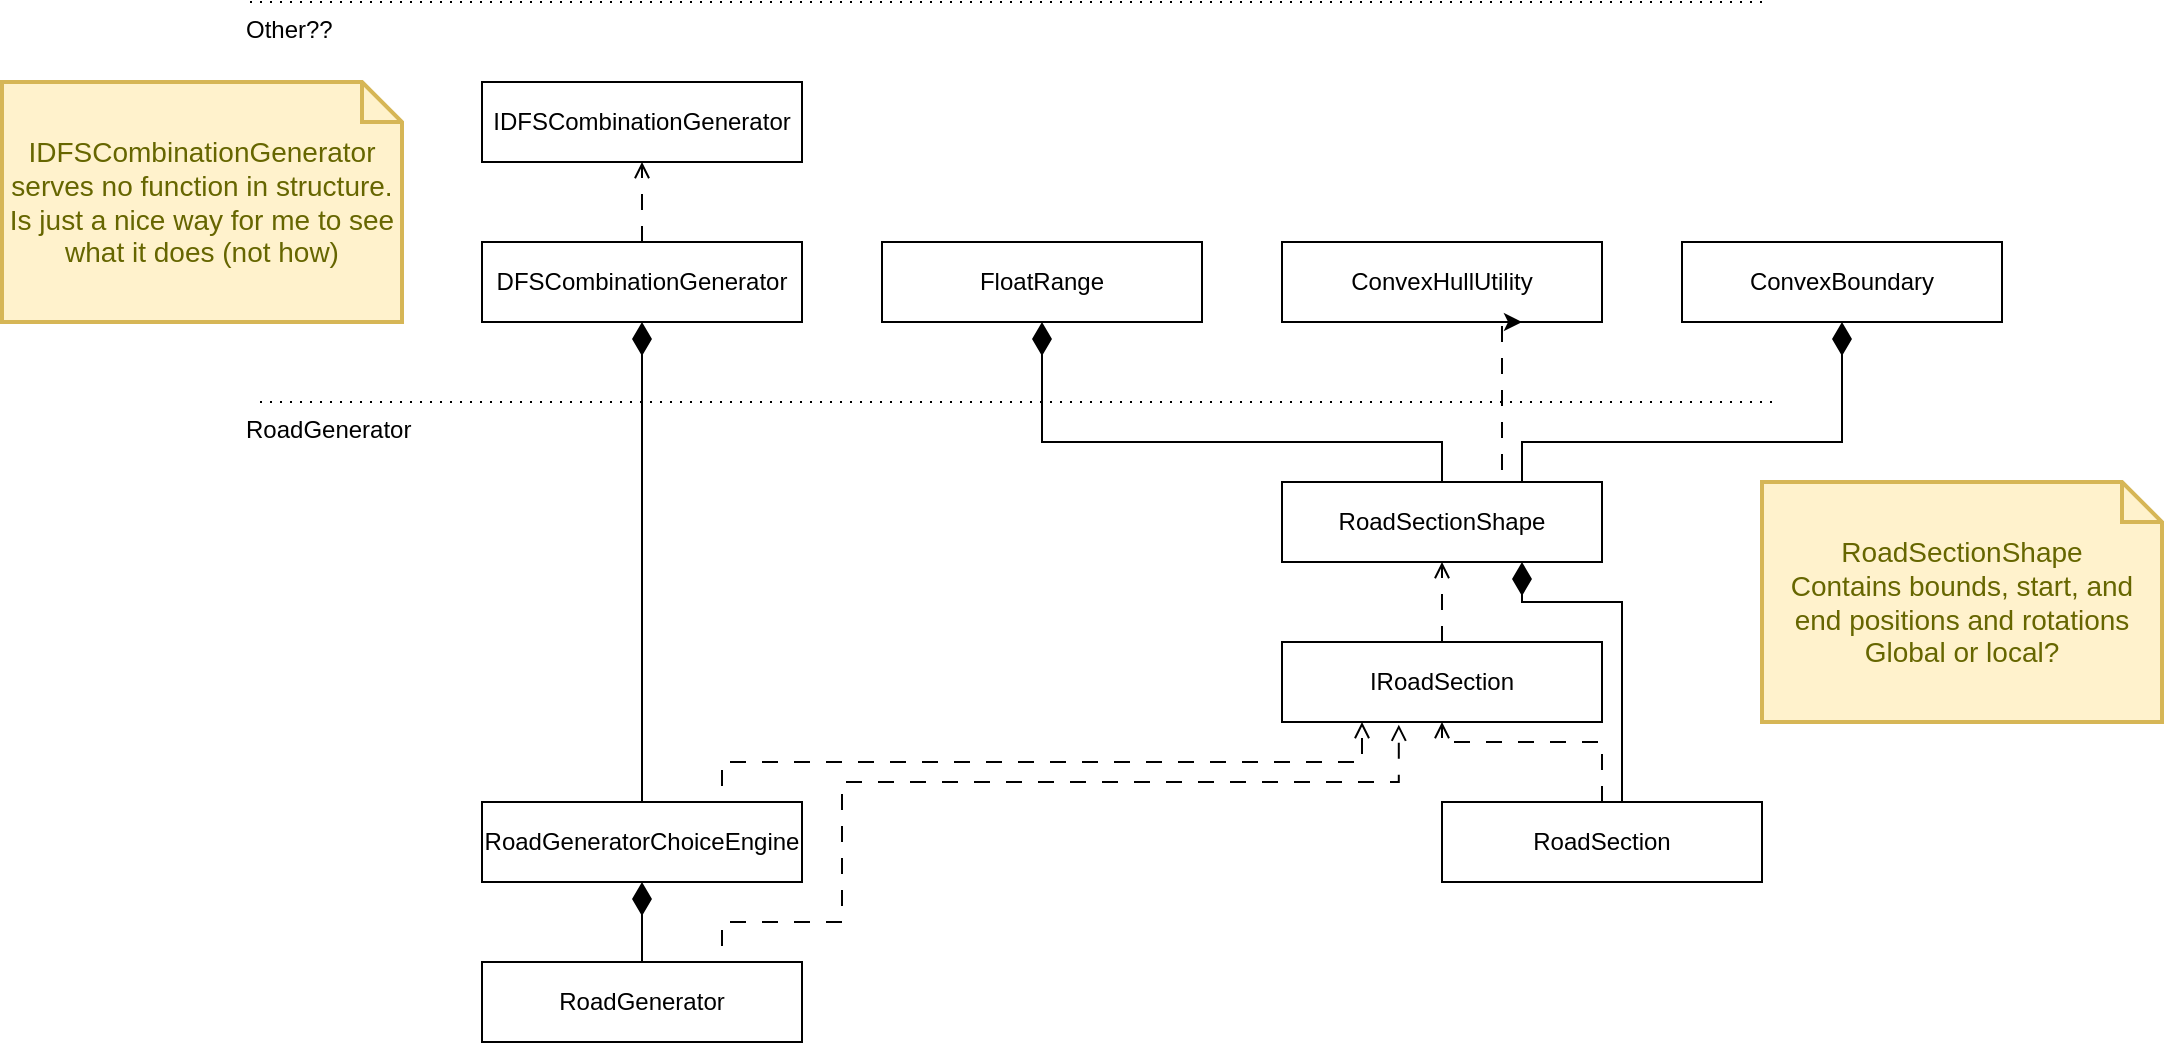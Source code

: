 <mxfile version="20.8.10" type="device"><diagram name="Page-1" id="ZqLKZNS-8cAULuF51tek"><mxGraphModel dx="1487" dy="745" grid="1" gridSize="10" guides="1" tooltips="1" connect="1" arrows="1" fold="1" page="1" pageScale="1" pageWidth="850" pageHeight="1100" math="0" shadow="0"><root><mxCell id="0"/><mxCell id="1" parent="0"/><mxCell id="9JNjusIEbQfy5Bs6EutA-8" value="ConvexHullUtility" style="rounded=0;whiteSpace=wrap;html=1;" parent="1" vertex="1"><mxGeometry x="560" y="160" width="160" height="40" as="geometry"/></mxCell><mxCell id="7dWgCWuQzl3VVJodZoiH-3" style="edgeStyle=orthogonalEdgeStyle;rounded=0;orthogonalLoop=1;jettySize=auto;html=1;exitX=0.5;exitY=0;exitDx=0;exitDy=0;entryX=0.5;entryY=1;entryDx=0;entryDy=0;dashed=1;dashPattern=8 8;endArrow=open;endFill=0;" parent="1" source="9JNjusIEbQfy5Bs6EutA-9" target="9JNjusIEbQfy5Bs6EutA-26" edge="1"><mxGeometry relative="1" as="geometry"/></mxCell><mxCell id="9JNjusIEbQfy5Bs6EutA-9" value="DFSCombinationGenerator" style="rounded=0;whiteSpace=wrap;html=1;" parent="1" vertex="1"><mxGeometry x="160" y="160" width="160" height="40" as="geometry"/></mxCell><mxCell id="7dWgCWuQzl3VVJodZoiH-8" style="edgeStyle=orthogonalEdgeStyle;rounded=0;orthogonalLoop=1;jettySize=auto;html=1;exitX=0.5;exitY=0;exitDx=0;exitDy=0;entryX=0.5;entryY=1;entryDx=0;entryDy=0;endArrow=diamondThin;endFill=1;endSize=14;" parent="1" source="9JNjusIEbQfy5Bs6EutA-2" target="9JNjusIEbQfy5Bs6EutA-9" edge="1"><mxGeometry relative="1" as="geometry"/></mxCell><mxCell id="9JNjusIEbQfy5Bs6EutA-2" value="RoadGeneratorChoiceEngine" style="rounded=0;whiteSpace=wrap;html=1;" parent="1" vertex="1"><mxGeometry x="160" y="440" width="160" height="40" as="geometry"/></mxCell><mxCell id="9JNjusIEbQfy5Bs6EutA-22" style="edgeStyle=orthogonalEdgeStyle;rounded=0;orthogonalLoop=1;jettySize=auto;html=1;exitX=0.5;exitY=0;exitDx=0;exitDy=0;entryX=0.5;entryY=1;entryDx=0;entryDy=0;dashed=1;dashPattern=8 8;endArrow=open;endFill=0;" parent="1" source="9JNjusIEbQfy5Bs6EutA-4" target="9JNjusIEbQfy5Bs6EutA-21" edge="1"><mxGeometry relative="1" as="geometry"/></mxCell><mxCell id="9JNjusIEbQfy5Bs6EutA-4" value="IRoadSection" style="rounded=0;whiteSpace=wrap;html=1;" parent="1" vertex="1"><mxGeometry x="560" y="360" width="160" height="40" as="geometry"/></mxCell><mxCell id="9JNjusIEbQfy5Bs6EutA-51" style="edgeStyle=orthogonalEdgeStyle;rounded=0;orthogonalLoop=1;jettySize=auto;html=1;exitX=0.5;exitY=0;exitDx=0;exitDy=0;entryX=0.5;entryY=1;entryDx=0;entryDy=0;dashed=1;dashPattern=8 8;endArrow=open;endFill=0;" parent="1" source="9JNjusIEbQfy5Bs6EutA-6" target="9JNjusIEbQfy5Bs6EutA-4" edge="1"><mxGeometry relative="1" as="geometry"><Array as="points"><mxPoint x="720" y="410"/><mxPoint x="640" y="410"/></Array></mxGeometry></mxCell><mxCell id="7dWgCWuQzl3VVJodZoiH-12" style="edgeStyle=orthogonalEdgeStyle;rounded=0;orthogonalLoop=1;jettySize=auto;html=1;exitX=0.5;exitY=0;exitDx=0;exitDy=0;entryX=0.75;entryY=1;entryDx=0;entryDy=0;endArrow=diamondThin;endFill=1;endSize=14;" parent="1" source="9JNjusIEbQfy5Bs6EutA-6" target="9JNjusIEbQfy5Bs6EutA-21" edge="1"><mxGeometry relative="1" as="geometry"><Array as="points"><mxPoint x="730" y="440"/><mxPoint x="730" y="340"/><mxPoint x="680" y="340"/></Array></mxGeometry></mxCell><mxCell id="9JNjusIEbQfy5Bs6EutA-6" value="RoadSection" style="rounded=0;whiteSpace=wrap;html=1;" parent="1" vertex="1"><mxGeometry x="640" y="440" width="160" height="40" as="geometry"/></mxCell><mxCell id="9JNjusIEbQfy5Bs6EutA-17" style="edgeStyle=orthogonalEdgeStyle;rounded=0;orthogonalLoop=1;jettySize=auto;html=1;exitX=0.5;exitY=0;exitDx=0;exitDy=0;entryX=0.25;entryY=1;entryDx=0;entryDy=0;dashed=1;dashPattern=8 8;endArrow=open;endFill=0;" parent="1" source="9JNjusIEbQfy5Bs6EutA-2" target="9JNjusIEbQfy5Bs6EutA-4" edge="1"><mxGeometry relative="1" as="geometry"><Array as="points"><mxPoint x="280" y="440"/><mxPoint x="280" y="420"/><mxPoint x="600" y="420"/></Array></mxGeometry></mxCell><mxCell id="9JNjusIEbQfy5Bs6EutA-19" style="edgeStyle=orthogonalEdgeStyle;rounded=0;orthogonalLoop=1;jettySize=auto;html=1;exitX=0.5;exitY=0;exitDx=0;exitDy=0;entryX=0.365;entryY=1.033;entryDx=0;entryDy=0;entryPerimeter=0;dashed=1;dashPattern=8 8;endArrow=open;endFill=0;" parent="1" source="9JNjusIEbQfy5Bs6EutA-1" target="9JNjusIEbQfy5Bs6EutA-4" edge="1"><mxGeometry relative="1" as="geometry"><Array as="points"><mxPoint x="280" y="520"/><mxPoint x="280" y="500"/><mxPoint x="340" y="500"/><mxPoint x="340" y="430"/><mxPoint x="618" y="430"/></Array></mxGeometry></mxCell><mxCell id="7dWgCWuQzl3VVJodZoiH-7" style="edgeStyle=orthogonalEdgeStyle;rounded=0;orthogonalLoop=1;jettySize=auto;html=1;exitX=0.5;exitY=0;exitDx=0;exitDy=0;entryX=0.5;entryY=1;entryDx=0;entryDy=0;endArrow=diamondThin;endFill=1;endSize=14;" parent="1" source="9JNjusIEbQfy5Bs6EutA-1" target="9JNjusIEbQfy5Bs6EutA-2" edge="1"><mxGeometry relative="1" as="geometry"/></mxCell><mxCell id="9JNjusIEbQfy5Bs6EutA-1" value="RoadGenerator" style="rounded=0;whiteSpace=wrap;html=1;" parent="1" vertex="1"><mxGeometry x="160" y="520" width="160" height="40" as="geometry"/></mxCell><mxCell id="9JNjusIEbQfy5Bs6EutA-20" value="FloatRange" style="rounded=0;whiteSpace=wrap;html=1;" parent="1" vertex="1"><mxGeometry x="360" y="160" width="160" height="40" as="geometry"/></mxCell><mxCell id="7dWgCWuQzl3VVJodZoiH-10" style="edgeStyle=orthogonalEdgeStyle;rounded=0;orthogonalLoop=1;jettySize=auto;html=1;exitX=0.5;exitY=0;exitDx=0;exitDy=0;entryX=0.5;entryY=1;entryDx=0;entryDy=0;endArrow=diamondThin;endFill=1;endSize=14;" parent="1" source="9JNjusIEbQfy5Bs6EutA-21" target="9JNjusIEbQfy5Bs6EutA-20" edge="1"><mxGeometry relative="1" as="geometry"><Array as="points"><mxPoint x="640" y="260"/><mxPoint x="440" y="260"/></Array></mxGeometry></mxCell><mxCell id="MxPG3PwILAnZgMtR6_9h-3" style="edgeStyle=orthogonalEdgeStyle;rounded=0;orthogonalLoop=1;jettySize=auto;html=1;exitX=0.75;exitY=0;exitDx=0;exitDy=0;entryX=0.75;entryY=1;entryDx=0;entryDy=0;dashed=1;dashPattern=8 8;" edge="1" parent="1" source="9JNjusIEbQfy5Bs6EutA-21" target="9JNjusIEbQfy5Bs6EutA-8"><mxGeometry relative="1" as="geometry"><Array as="points"><mxPoint x="670" y="280"/><mxPoint x="670" y="200"/></Array></mxGeometry></mxCell><mxCell id="MxPG3PwILAnZgMtR6_9h-7" style="edgeStyle=orthogonalEdgeStyle;rounded=0;orthogonalLoop=1;jettySize=auto;html=1;exitX=0.75;exitY=0;exitDx=0;exitDy=0;entryX=0.5;entryY=1;entryDx=0;entryDy=0;endArrow=diamondThin;endFill=1;jumpSize=14;startSize=14;endSize=14;" edge="1" parent="1" source="9JNjusIEbQfy5Bs6EutA-21" target="MxPG3PwILAnZgMtR6_9h-6"><mxGeometry relative="1" as="geometry"><Array as="points"><mxPoint x="680" y="260"/><mxPoint x="840" y="260"/></Array></mxGeometry></mxCell><mxCell id="9JNjusIEbQfy5Bs6EutA-21" value="RoadSectionShape" style="rounded=0;whiteSpace=wrap;html=1;" parent="1" vertex="1"><mxGeometry x="560" y="280" width="160" height="40" as="geometry"/></mxCell><mxCell id="9JNjusIEbQfy5Bs6EutA-26" value="IDFSCombinationGenerator" style="rounded=0;whiteSpace=wrap;html=1;" parent="1" vertex="1"><mxGeometry x="160" y="80" width="160" height="40" as="geometry"/></mxCell><mxCell id="9JNjusIEbQfy5Bs6EutA-38" value="" style="endArrow=none;html=1;rounded=0;dashed=1;dashPattern=1 4;" parent="1" edge="1"><mxGeometry width="50" height="50" relative="1" as="geometry"><mxPoint x="805" y="240" as="sourcePoint"/><mxPoint x="45" y="240" as="targetPoint"/></mxGeometry></mxCell><mxCell id="9JNjusIEbQfy5Bs6EutA-39" value="RoadGenerator" style="text;html=1;align=left;verticalAlign=top;resizable=0;points=[];autosize=1;strokeColor=none;fillColor=none;" parent="1" vertex="1"><mxGeometry x="40" y="240" width="110" height="30" as="geometry"/></mxCell><mxCell id="9JNjusIEbQfy5Bs6EutA-49" value="" style="endArrow=none;html=1;rounded=0;dashed=1;dashPattern=1 4;" parent="1" edge="1"><mxGeometry width="50" height="50" relative="1" as="geometry"><mxPoint x="800" y="40" as="sourcePoint"/><mxPoint x="40" y="40" as="targetPoint"/></mxGeometry></mxCell><mxCell id="9JNjusIEbQfy5Bs6EutA-50" value="Other??" style="text;html=1;align=left;verticalAlign=top;resizable=0;points=[];autosize=1;strokeColor=none;fillColor=none;" parent="1" vertex="1"><mxGeometry x="40" y="40" width="70" height="30" as="geometry"/></mxCell><mxCell id="MxPG3PwILAnZgMtR6_9h-1" value="RoadSectionShape&lt;br&gt;Contains bounds, start, and end positions and rotations&lt;br&gt;Global or local?" style="shape=note;strokeWidth=2;fontSize=14;size=20;whiteSpace=wrap;html=1;fillColor=#fff2cc;strokeColor=#d6b656;fontColor=#666600;" vertex="1" parent="1"><mxGeometry x="800" y="280" width="200" height="120" as="geometry"/></mxCell><mxCell id="MxPG3PwILAnZgMtR6_9h-5" value="IDFSCombinationGenerator&lt;br&gt;serves no function in structure. Is just a nice way for me to see what it does (not how)" style="shape=note;strokeWidth=2;fontSize=14;size=20;whiteSpace=wrap;html=1;fillColor=#fff2cc;strokeColor=#d6b656;fontColor=#666600;" vertex="1" parent="1"><mxGeometry x="-80" y="80" width="200" height="120" as="geometry"/></mxCell><mxCell id="MxPG3PwILAnZgMtR6_9h-6" value="ConvexBoundary" style="rounded=0;whiteSpace=wrap;html=1;" vertex="1" parent="1"><mxGeometry x="760" y="160" width="160" height="40" as="geometry"/></mxCell></root></mxGraphModel></diagram></mxfile>